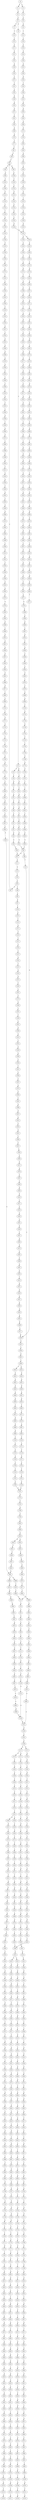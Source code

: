 strict digraph  {
	S0 -> S1 [ label = A ];
	S0 -> S2 [ label = T ];
	S1 -> S3 [ label = A ];
	S2 -> S4 [ label = G ];
	S3 -> S5 [ label = C ];
	S4 -> S6 [ label = C ];
	S5 -> S7 [ label = C ];
	S5 -> S8 [ label = A ];
	S6 -> S9 [ label = A ];
	S7 -> S10 [ label = T ];
	S8 -> S11 [ label = C ];
	S9 -> S12 [ label = T ];
	S10 -> S13 [ label = T ];
	S11 -> S14 [ label = G ];
	S11 -> S15 [ label = C ];
	S12 -> S16 [ label = C ];
	S13 -> S17 [ label = C ];
	S14 -> S18 [ label = C ];
	S15 -> S19 [ label = C ];
	S16 -> S20 [ label = C ];
	S17 -> S21 [ label = G ];
	S18 -> S22 [ label = G ];
	S19 -> S23 [ label = G ];
	S20 -> S24 [ label = G ];
	S21 -> S25 [ label = T ];
	S22 -> S26 [ label = C ];
	S23 -> S27 [ label = T ];
	S24 -> S28 [ label = C ];
	S25 -> S29 [ label = A ];
	S26 -> S30 [ label = A ];
	S27 -> S31 [ label = A ];
	S28 -> S32 [ label = A ];
	S29 -> S33 [ label = C ];
	S30 -> S34 [ label = C ];
	S31 -> S35 [ label = C ];
	S32 -> S36 [ label = C ];
	S33 -> S37 [ label = T ];
	S34 -> S38 [ label = G ];
	S35 -> S39 [ label = G ];
	S36 -> S40 [ label = G ];
	S37 -> S41 [ label = T ];
	S38 -> S42 [ label = T ];
	S39 -> S43 [ label = T ];
	S40 -> S44 [ label = T ];
	S41 -> S45 [ label = C ];
	S42 -> S46 [ label = C ];
	S43 -> S47 [ label = C ];
	S44 -> S48 [ label = C ];
	S45 -> S49 [ label = A ];
	S46 -> S50 [ label = C ];
	S47 -> S51 [ label = C ];
	S48 -> S52 [ label = G ];
	S49 -> S53 [ label = A ];
	S50 -> S54 [ label = A ];
	S51 -> S55 [ label = A ];
	S52 -> S56 [ label = A ];
	S53 -> S57 [ label = G ];
	S54 -> S58 [ label = G ];
	S55 -> S59 [ label = G ];
	S56 -> S60 [ label = G ];
	S57 -> S61 [ label = C ];
	S58 -> S62 [ label = C ];
	S59 -> S63 [ label = C ];
	S60 -> S64 [ label = C ];
	S61 -> S65 [ label = G ];
	S62 -> S66 [ label = T ];
	S62 -> S67 [ label = G ];
	S63 -> S67 [ label = G ];
	S64 -> S68 [ label = G ];
	S65 -> S69 [ label = A ];
	S66 -> S70 [ label = T ];
	S67 -> S71 [ label = A ];
	S68 -> S72 [ label = A ];
	S69 -> S73 [ label = G ];
	S70 -> S74 [ label = C ];
	S71 -> S75 [ label = G ];
	S72 -> S76 [ label = G ];
	S73 -> S77 [ label = T ];
	S74 -> S78 [ label = A ];
	S75 -> S79 [ label = T ];
	S76 -> S80 [ label = T ];
	S77 -> S81 [ label = C ];
	S78 -> S82 [ label = C ];
	S79 -> S83 [ label = C ];
	S80 -> S84 [ label = C ];
	S81 -> S85 [ label = C ];
	S82 -> S86 [ label = G ];
	S83 -> S87 [ label = C ];
	S83 -> S88 [ label = T ];
	S84 -> S89 [ label = G ];
	S85 -> S90 [ label = C ];
	S86 -> S91 [ label = C ];
	S87 -> S90 [ label = C ];
	S88 -> S92 [ label = C ];
	S89 -> S93 [ label = A ];
	S90 -> S94 [ label = T ];
	S90 -> S95 [ label = G ];
	S91 -> S96 [ label = C ];
	S92 -> S97 [ label = G ];
	S93 -> S98 [ label = A ];
	S94 -> S99 [ label = C ];
	S95 -> S100 [ label = C ];
	S96 -> S101 [ label = C ];
	S97 -> S102 [ label = T ];
	S98 -> S103 [ label = C ];
	S99 -> S104 [ label = C ];
	S100 -> S105 [ label = C ];
	S101 -> S106 [ label = T ];
	S102 -> S107 [ label = C ];
	S103 -> S108 [ label = C ];
	S104 -> S109 [ label = G ];
	S105 -> S110 [ label = T ];
	S106 -> S111 [ label = T ];
	S107 -> S112 [ label = T ];
	S108 -> S113 [ label = T ];
	S109 -> S114 [ label = G ];
	S110 -> S115 [ label = G ];
	S111 -> S116 [ label = C ];
	S112 -> S117 [ label = G ];
	S113 -> S118 [ label = G ];
	S114 -> S119 [ label = T ];
	S115 -> S120 [ label = T ];
	S116 -> S121 [ label = A ];
	S117 -> S122 [ label = T ];
	S118 -> S123 [ label = T ];
	S119 -> S124 [ label = C ];
	S120 -> S125 [ label = C ];
	S121 -> S126 [ label = T ];
	S122 -> S127 [ label = T ];
	S123 -> S128 [ label = C ];
	S124 -> S129 [ label = T ];
	S125 -> S130 [ label = G ];
	S126 -> S131 [ label = C ];
	S127 -> S132 [ label = C ];
	S128 -> S133 [ label = G ];
	S129 -> S134 [ label = G ];
	S130 -> S135 [ label = C ];
	S131 -> S136 [ label = C ];
	S132 -> S137 [ label = C ];
	S133 -> S138 [ label = C ];
	S134 -> S139 [ label = G ];
	S135 -> S140 [ label = G ];
	S136 -> S141 [ label = A ];
	S137 -> S142 [ label = G ];
	S138 -> S143 [ label = G ];
	S139 -> S144 [ label = A ];
	S140 -> S145 [ label = C ];
	S141 -> S146 [ label = G ];
	S142 -> S147 [ label = T ];
	S143 -> S145 [ label = C ];
	S144 -> S148 [ label = G ];
	S145 -> S149 [ label = G ];
	S145 -> S150 [ label = A ];
	S146 -> S151 [ label = A ];
	S147 -> S152 [ label = G ];
	S148 -> S153 [ label = G ];
	S149 -> S154 [ label = A ];
	S150 -> S155 [ label = A ];
	S151 -> S156 [ label = A ];
	S152 -> S157 [ label = G ];
	S153 -> S158 [ label = G ];
	S154 -> S159 [ label = G ];
	S155 -> S160 [ label = C ];
	S156 -> S161 [ label = C ];
	S157 -> S162 [ label = C ];
	S158 -> S163 [ label = T ];
	S159 -> S164 [ label = C ];
	S160 -> S165 [ label = C ];
	S161 -> S166 [ label = C ];
	S162 -> S167 [ label = C ];
	S163 -> S168 [ label = G ];
	S164 -> S169 [ label = A ];
	S165 -> S170 [ label = C ];
	S166 -> S171 [ label = A ];
	S166 -> S172 [ label = G ];
	S167 -> S173 [ label = C ];
	S168 -> S174 [ label = T ];
	S169 -> S175 [ label = G ];
	S170 -> S176 [ label = G ];
	S171 -> S177 [ label = G ];
	S171 -> S178 [ label = C ];
	S172 -> S179 [ label = G ];
	S173 -> S180 [ label = G ];
	S174 -> S181 [ label = T ];
	S175 -> S182 [ label = T ];
	S176 -> S183 [ label = T ];
	S177 -> S184 [ label = A ];
	S178 -> S185 [ label = C ];
	S179 -> S186 [ label = A ];
	S180 -> S187 [ label = T ];
	S181 -> S188 [ label = C ];
	S182 -> S189 [ label = G ];
	S183 -> S190 [ label = A ];
	S184 -> S191 [ label = C ];
	S185 -> S192 [ label = A ];
	S186 -> S193 [ label = C ];
	S187 -> S194 [ label = C ];
	S188 -> S195 [ label = C ];
	S189 -> S196 [ label = C ];
	S190 -> S197 [ label = C ];
	S191 -> S198 [ label = T ];
	S192 -> S199 [ label = C ];
	S193 -> S200 [ label = G ];
	S194 -> S201 [ label = C ];
	S195 -> S202 [ label = A ];
	S196 -> S203 [ label = A ];
	S197 -> S204 [ label = A ];
	S198 -> S205 [ label = C ];
	S199 -> S206 [ label = C ];
	S200 -> S207 [ label = C ];
	S201 -> S208 [ label = A ];
	S202 -> S209 [ label = G ];
	S203 -> S210 [ label = A ];
	S204 -> S211 [ label = G ];
	S205 -> S212 [ label = C ];
	S206 -> S213 [ label = C ];
	S207 -> S214 [ label = C ];
	S208 -> S215 [ label = G ];
	S209 -> S216 [ label = C ];
	S210 -> S217 [ label = C ];
	S211 -> S218 [ label = C ];
	S212 -> S219 [ label = C ];
	S213 -> S220 [ label = C ];
	S214 -> S221 [ label = C ];
	S215 -> S222 [ label = T ];
	S216 -> S223 [ label = A ];
	S217 -> S224 [ label = A ];
	S218 -> S225 [ label = A ];
	S219 -> S226 [ label = A ];
	S220 -> S227 [ label = T ];
	S221 -> S228 [ label = A ];
	S222 -> S229 [ label = A ];
	S223 -> S230 [ label = G ];
	S224 -> S231 [ label = G ];
	S225 -> S232 [ label = G ];
	S226 -> S233 [ label = T ];
	S227 -> S234 [ label = T ];
	S228 -> S235 [ label = T ];
	S229 -> S236 [ label = G ];
	S230 -> S237 [ label = A ];
	S231 -> S238 [ label = C ];
	S232 -> S239 [ label = G ];
	S233 -> S240 [ label = C ];
	S234 -> S241 [ label = C ];
	S235 -> S242 [ label = C ];
	S236 -> S243 [ label = C ];
	S237 -> S244 [ label = T ];
	S238 -> S245 [ label = T ];
	S239 -> S246 [ label = T ];
	S240 -> S247 [ label = T ];
	S241 -> S248 [ label = C ];
	S241 -> S249 [ label = G ];
	S242 -> S250 [ label = G ];
	S243 -> S251 [ label = T ];
	S244 -> S252 [ label = A ];
	S245 -> S253 [ label = A ];
	S246 -> S254 [ label = G ];
	S247 -> S255 [ label = G ];
	S248 -> S256 [ label = T ];
	S249 -> S257 [ label = A ];
	S250 -> S258 [ label = T ];
	S251 -> S259 [ label = C ];
	S252 -> S260 [ label = A ];
	S253 -> S261 [ label = C ];
	S254 -> S262 [ label = C ];
	S255 -> S263 [ label = C ];
	S256 -> S264 [ label = G ];
	S257 -> S265 [ label = T ];
	S258 -> S266 [ label = C ];
	S259 -> S267 [ label = C ];
	S260 -> S268 [ label = A ];
	S261 -> S269 [ label = G ];
	S262 -> S270 [ label = A ];
	S263 -> S271 [ label = C ];
	S264 -> S272 [ label = T ];
	S265 -> S273 [ label = C ];
	S266 -> S274 [ label = C ];
	S267 -> S275 [ label = A ];
	S268 -> S276 [ label = A ];
	S269 -> S277 [ label = A ];
	S270 -> S278 [ label = C ];
	S271 -> S279 [ label = A ];
	S272 -> S280 [ label = C ];
	S273 -> S281 [ label = G ];
	S274 -> S282 [ label = T ];
	S275 -> S283 [ label = C ];
	S276 -> S284 [ label = A ];
	S277 -> S285 [ label = G ];
	S278 -> S286 [ label = G ];
	S279 -> S287 [ label = G ];
	S280 -> S288 [ label = C ];
	S281 -> S289 [ label = T ];
	S282 -> S290 [ label = C ];
	S283 -> S291 [ label = C ];
	S284 -> S292 [ label = C ];
	S285 -> S293 [ label = A ];
	S286 -> S294 [ label = C ];
	S287 -> S295 [ label = T ];
	S288 -> S296 [ label = T ];
	S289 -> S297 [ label = T ];
	S290 -> S298 [ label = T ];
	S291 -> S299 [ label = G ];
	S292 -> S300 [ label = T ];
	S293 -> S301 [ label = A ];
	S294 -> S302 [ label = G ];
	S295 -> S303 [ label = C ];
	S296 -> S304 [ label = T ];
	S297 -> S305 [ label = T ];
	S298 -> S306 [ label = T ];
	S299 -> S307 [ label = G ];
	S300 -> S308 [ label = T ];
	S301 -> S309 [ label = C ];
	S302 -> S310 [ label = G ];
	S303 -> S311 [ label = G ];
	S304 -> S312 [ label = G ];
	S305 -> S313 [ label = G ];
	S306 -> S314 [ label = C ];
	S307 -> S315 [ label = A ];
	S308 -> S316 [ label = T ];
	S309 -> S317 [ label = T ];
	S310 -> S318 [ label = T ];
	S311 -> S319 [ label = T ];
	S312 -> S320 [ label = T ];
	S313 -> S321 [ label = T ];
	S314 -> S322 [ label = T ];
	S315 -> S323 [ label = C ];
	S316 -> S324 [ label = G ];
	S317 -> S325 [ label = G ];
	S318 -> S326 [ label = G ];
	S319 -> S327 [ label = A ];
	S320 -> S328 [ label = A ];
	S321 -> S329 [ label = A ];
	S322 -> S330 [ label = C ];
	S323 -> S331 [ label = G ];
	S324 -> S332 [ label = C ];
	S325 -> S333 [ label = G ];
	S326 -> S334 [ label = C ];
	S327 -> S335 [ label = A ];
	S328 -> S336 [ label = G ];
	S329 -> S337 [ label = G ];
	S330 -> S338 [ label = G ];
	S331 -> S339 [ label = T ];
	S332 -> S340 [ label = C ];
	S333 -> S341 [ label = C ];
	S334 -> S342 [ label = C ];
	S335 -> S343 [ label = G ];
	S336 -> S344 [ label = G ];
	S337 -> S345 [ label = G ];
	S338 -> S346 [ label = G ];
	S339 -> S347 [ label = C ];
	S340 -> S348 [ label = G ];
	S341 -> S349 [ label = G ];
	S342 -> S350 [ label = G ];
	S343 -> S351 [ label = A ];
	S344 -> S352 [ label = A ];
	S345 -> S353 [ label = A ];
	S346 -> S354 [ label = A ];
	S347 -> S355 [ label = G ];
	S348 -> S356 [ label = T ];
	S349 -> S357 [ label = C ];
	S350 -> S358 [ label = C ];
	S351 -> S359 [ label = C ];
	S352 -> S360 [ label = G ];
	S353 -> S361 [ label = A ];
	S354 -> S362 [ label = G ];
	S355 -> S363 [ label = T ];
	S356 -> S364 [ label = A ];
	S357 -> S365 [ label = A ];
	S358 -> S366 [ label = A ];
	S359 -> S367 [ label = G ];
	S360 -> S368 [ label = A ];
	S361 -> S369 [ label = A ];
	S362 -> S370 [ label = A ];
	S363 -> S371 [ label = G ];
	S364 -> S372 [ label = G ];
	S365 -> S373 [ label = G ];
	S366 -> S374 [ label = A ];
	S367 -> S375 [ label = G ];
	S368 -> S376 [ label = G ];
	S369 -> S377 [ label = G ];
	S370 -> S378 [ label = G ];
	S371 -> S379 [ label = A ];
	S372 -> S380 [ label = C ];
	S373 -> S381 [ label = C ];
	S374 -> S382 [ label = C ];
	S375 -> S383 [ label = C ];
	S376 -> S384 [ label = G ];
	S377 -> S385 [ label = G ];
	S378 -> S386 [ label = G ];
	S379 -> S387 [ label = C ];
	S380 -> S388 [ label = C ];
	S381 -> S389 [ label = G ];
	S382 -> S390 [ label = C ];
	S383 -> S391 [ label = T ];
	S384 -> S392 [ label = T ];
	S385 -> S393 [ label = T ];
	S386 -> S394 [ label = T ];
	S387 -> S395 [ label = C ];
	S388 -> S396 [ label = G ];
	S389 -> S397 [ label = G ];
	S390 -> S398 [ label = A ];
	S391 -> S399 [ label = C ];
	S392 -> S400 [ label = C ];
	S393 -> S401 [ label = C ];
	S394 -> S402 [ label = C ];
	S395 -> S403 [ label = G ];
	S396 -> S404 [ label = G ];
	S397 -> S405 [ label = G ];
	S398 -> S406 [ label = G ];
	S399 -> S407 [ label = T ];
	S400 -> S408 [ label = C ];
	S401 -> S409 [ label = C ];
	S402 -> S408 [ label = C ];
	S403 -> S410 [ label = G ];
	S404 -> S411 [ label = T ];
	S405 -> S412 [ label = T ];
	S406 -> S413 [ label = T ];
	S407 -> S414 [ label = C ];
	S408 -> S415 [ label = C ];
	S409 -> S416 [ label = C ];
	S410 -> S417 [ label = T ];
	S411 -> S418 [ label = G ];
	S412 -> S419 [ label = G ];
	S413 -> S420 [ label = C ];
	S414 -> S421 [ label = G ];
	S415 -> S422 [ label = A ];
	S415 -> S423 [ label = G ];
	S416 -> S424 [ label = G ];
	S417 -> S425 [ label = C ];
	S418 -> S426 [ label = A ];
	S419 -> S427 [ label = C ];
	S420 -> S428 [ label = G ];
	S421 -> S429 [ label = A ];
	S422 -> S430 [ label = G ];
	S423 -> S431 [ label = G ];
	S424 -> S432 [ label = A ];
	S425 -> S433 [ label = G ];
	S426 -> S434 [ label = C ];
	S427 -> S435 [ label = C ];
	S428 -> S436 [ label = C ];
	S429 -> S437 [ label = A ];
	S430 -> S438 [ label = A ];
	S431 -> S439 [ label = A ];
	S432 -> S440 [ label = A ];
	S433 -> S441 [ label = C ];
	S434 -> S442 [ label = G ];
	S435 -> S443 [ label = G ];
	S436 -> S444 [ label = G ];
	S437 -> S445 [ label = G ];
	S438 -> S446 [ label = G ];
	S439 -> S447 [ label = G ];
	S440 -> S448 [ label = G ];
	S441 -> S449 [ label = G ];
	S442 -> S450 [ label = T ];
	S443 -> S451 [ label = C ];
	S444 -> S452 [ label = C ];
	S445 -> S453 [ label = T ];
	S446 -> S454 [ label = C ];
	S447 -> S455 [ label = G ];
	S448 -> S456 [ label = T ];
	S449 -> S457 [ label = T ];
	S450 -> S458 [ label = G ];
	S451 -> S459 [ label = C ];
	S452 -> S460 [ label = A ];
	S453 -> S461 [ label = C ];
	S454 -> S462 [ label = C ];
	S455 -> S463 [ label = C ];
	S456 -> S464 [ label = C ];
	S457 -> S465 [ label = A ];
	S458 -> S466 [ label = G ];
	S459 -> S467 [ label = G ];
	S460 -> S468 [ label = G ];
	S461 -> S469 [ label = G ];
	S462 -> S470 [ label = A ];
	S463 -> S471 [ label = G ];
	S464 -> S472 [ label = G ];
	S465 -> S473 [ label = G ];
	S466 -> S474 [ label = G ];
	S467 -> S475 [ label = G ];
	S468 -> S476 [ label = C ];
	S469 -> S477 [ label = C ];
	S470 -> S478 [ label = C ];
	S471 -> S479 [ label = T ];
	S472 -> S480 [ label = A ];
	S473 -> S481 [ label = C ];
	S474 -> S482 [ label = T ];
	S475 -> S483 [ label = T ];
	S476 -> S484 [ label = C ];
	S477 -> S485 [ label = G ];
	S478 -> S486 [ label = G ];
	S479 -> S487 [ label = G ];
	S480 -> S488 [ label = G ];
	S481 -> S489 [ label = C ];
	S482 -> S490 [ label = A ];
	S483 -> S491 [ label = G ];
	S484 -> S492 [ label = G ];
	S485 -> S493 [ label = G ];
	S486 -> S494 [ label = G ];
	S487 -> S495 [ label = G ];
	S488 -> S496 [ label = G ];
	S489 -> S497 [ label = G ];
	S490 -> S498 [ label = C ];
	S491 -> S499 [ label = G ];
	S492 -> S500 [ label = G ];
	S493 -> S501 [ label = C ];
	S494 -> S502 [ label = T ];
	S495 -> S503 [ label = T ];
	S496 -> S504 [ label = T ];
	S497 -> S505 [ label = C ];
	S498 -> S506 [ label = T ];
	S499 -> S507 [ label = T ];
	S500 -> S508 [ label = T ];
	S501 -> S509 [ label = T ];
	S502 -> S510 [ label = T ];
	S503 -> S511 [ label = A ];
	S504 -> S512 [ label = A ];
	S505 -> S513 [ label = T ];
	S506 -> S514 [ label = A ];
	S507 -> S515 [ label = G ];
	S508 -> S516 [ label = G ];
	S509 -> S517 [ label = A ];
	S510 -> S518 [ label = A ];
	S511 -> S519 [ label = T ];
	S512 -> S520 [ label = T ];
	S513 -> S521 [ label = G ];
	S514 -> S522 [ label = T ];
	S515 -> S523 [ label = G ];
	S516 -> S524 [ label = G ];
	S517 -> S525 [ label = T ];
	S518 -> S526 [ label = C ];
	S519 -> S527 [ label = G ];
	S520 -> S528 [ label = A ];
	S521 -> S529 [ label = G ];
	S522 -> S530 [ label = T ];
	S523 -> S531 [ label = A ];
	S524 -> S532 [ label = A ];
	S525 -> S533 [ label = A ];
	S526 -> S534 [ label = T ];
	S527 -> S535 [ label = A ];
	S528 -> S536 [ label = A ];
	S529 -> S537 [ label = A ];
	S530 -> S538 [ label = G ];
	S531 -> S539 [ label = A ];
	S532 -> S540 [ label = A ];
	S533 -> S541 [ label = G ];
	S534 -> S542 [ label = G ];
	S535 -> S543 [ label = G ];
	S536 -> S544 [ label = G ];
	S537 -> S545 [ label = A ];
	S538 -> S546 [ label = G ];
	S539 -> S547 [ label = C ];
	S540 -> S548 [ label = G ];
	S541 -> S549 [ label = T ];
	S542 -> S550 [ label = C ];
	S543 -> S551 [ label = C ];
	S544 -> S552 [ label = T ];
	S545 -> S553 [ label = G ];
	S546 -> S554 [ label = A ];
	S547 -> S555 [ label = C ];
	S548 -> S556 [ label = A ];
	S549 -> S557 [ label = A ];
	S550 -> S558 [ label = A ];
	S551 -> S559 [ label = G ];
	S552 -> S560 [ label = C ];
	S553 -> S561 [ label = A ];
	S554 -> S562 [ label = A ];
	S555 -> S563 [ label = T ];
	S556 -> S564 [ label = A ];
	S557 -> S565 [ label = G ];
	S558 -> S566 [ label = G ];
	S559 -> S567 [ label = G ];
	S560 -> S568 [ label = G ];
	S561 -> S569 [ label = A ];
	S562 -> S570 [ label = C ];
	S563 -> S571 [ label = C ];
	S564 -> S572 [ label = C ];
	S565 -> S573 [ label = C ];
	S566 -> S574 [ label = A ];
	S567 -> S575 [ label = T ];
	S568 -> S576 [ label = T ];
	S569 -> S577 [ label = C ];
	S570 -> S578 [ label = G ];
	S571 -> S579 [ label = G ];
	S572 -> S580 [ label = G ];
	S573 -> S581 [ label = C ];
	S574 -> S582 [ label = C ];
	S575 -> S583 [ label = C ];
	S576 -> S584 [ label = G ];
	S577 -> S580 [ label = G ];
	S578 -> S585 [ label = G ];
	S579 -> S586 [ label = G ];
	S580 -> S587 [ label = G ];
	S581 -> S588 [ label = G ];
	S582 -> S589 [ label = G ];
	S583 -> S590 [ label = G ];
	S584 -> S591 [ label = G ];
	S585 -> S592 [ label = T ];
	S586 -> S593 [ label = C ];
	S587 -> S594 [ label = C ];
	S588 -> S595 [ label = A ];
	S589 -> S596 [ label = G ];
	S590 -> S597 [ label = C ];
	S591 -> S598 [ label = T ];
	S592 -> S599 [ label = A ];
	S593 -> S600 [ label = A ];
	S594 -> S601 [ label = A ];
	S595 -> S602 [ label = A ];
	S596 -> S603 [ label = A ];
	S597 -> S604 [ label = A ];
	S598 -> S605 [ label = A ];
	S599 -> S606 [ label = C ];
	S600 -> S607 [ label = C ];
	S601 -> S608 [ label = C ];
	S602 -> S609 [ label = A ];
	S603 -> S610 [ label = C ];
	S604 -> S611 [ label = C ];
	S605 -> S612 [ label = C ];
	S606 -> S613 [ label = G ];
	S607 -> S614 [ label = G ];
	S608 -> S615 [ label = C ];
	S608 -> S616 [ label = T ];
	S609 -> S617 [ label = C ];
	S610 -> S618 [ label = A ];
	S611 -> S619 [ label = G ];
	S612 -> S620 [ label = C ];
	S613 -> S621 [ label = A ];
	S614 -> S622 [ label = C ];
	S615 -> S623 [ label = G ];
	S616 -> S624 [ label = G ];
	S617 -> S625 [ label = C ];
	S618 -> S626 [ label = C ];
	S619 -> S627 [ label = C ];
	S620 -> S628 [ label = G ];
	S621 -> S629 [ label = A ];
	S622 -> S630 [ label = G ];
	S623 -> S631 [ label = G ];
	S624 -> S632 [ label = G ];
	S625 -> S633 [ label = C ];
	S626 -> S634 [ label = A ];
	S627 -> S635 [ label = G ];
	S628 -> S636 [ label = G ];
	S629 -> S637 [ label = G ];
	S630 -> S638 [ label = C ];
	S631 -> S639 [ label = G ];
	S632 -> S640 [ label = G ];
	S633 -> S641 [ label = C ];
	S634 -> S642 [ label = C ];
	S635 -> S643 [ label = C ];
	S636 -> S644 [ label = T ];
	S637 -> S645 [ label = A ];
	S638 -> S646 [ label = G ];
	S639 -> S647 [ label = A ];
	S640 -> S648 [ label = A ];
	S641 -> S649 [ label = G ];
	S642 -> S650 [ label = C ];
	S643 -> S651 [ label = G ];
	S644 -> S652 [ label = G ];
	S645 -> S653 [ label = A ];
	S646 -> S654 [ label = C ];
	S647 -> S655 [ label = A ];
	S648 -> S656 [ label = A ];
	S649 -> S657 [ label = A ];
	S650 -> S658 [ label = T ];
	S651 -> S659 [ label = G ];
	S652 -> S660 [ label = G ];
	S653 -> S661 [ label = G ];
	S654 -> S662 [ label = G ];
	S655 -> S663 [ label = T ];
	S656 -> S664 [ label = C ];
	S657 -> S665 [ label = C ];
	S658 -> S666 [ label = C ];
	S659 -> S667 [ label = C ];
	S660 -> S668 [ label = T ];
	S661 -> S669 [ label = T ];
	S662 -> S670 [ label = T ];
	S663 -> S671 [ label = T ];
	S664 -> S672 [ label = T ];
	S665 -> S673 [ label = T ];
	S666 -> S674 [ label = T ];
	S667 -> S675 [ label = T ];
	S668 -> S676 [ label = T ];
	S669 -> S677 [ label = G ];
	S670 -> S678 [ label = C ];
	S671 -> S679 [ label = G ];
	S672 -> S680 [ label = G ];
	S673 -> S681 [ label = A ];
	S674 -> S682 [ label = A ];
	S675 -> S683 [ label = G ];
	S676 -> S684 [ label = A ];
	S677 -> S685 [ label = T ];
	S678 -> S686 [ label = G ];
	S679 -> S687 [ label = A ];
	S680 -> S688 [ label = G ];
	S681 -> S689 [ label = G ];
	S682 -> S690 [ label = G ];
	S683 -> S691 [ label = G ];
	S684 -> S692 [ label = G ];
	S685 -> S693 [ label = C ];
	S686 -> S694 [ label = A ];
	S687 -> S695 [ label = A ];
	S688 -> S696 [ label = A ];
	S689 -> S697 [ label = A ];
	S690 -> S698 [ label = A ];
	S691 -> S699 [ label = A ];
	S692 -> S700 [ label = A ];
	S693 -> S701 [ label = C ];
	S694 -> S702 [ label = C ];
	S695 -> S703 [ label = C ];
	S696 -> S704 [ label = C ];
	S697 -> S705 [ label = A ];
	S698 -> S706 [ label = A ];
	S699 -> S707 [ label = A ];
	S700 -> S708 [ label = A ];
	S701 -> S709 [ label = T ];
	S702 -> S710 [ label = G ];
	S703 -> S711 [ label = C ];
	S704 -> S712 [ label = C ];
	S705 -> S713 [ label = T ];
	S706 -> S714 [ label = C ];
	S707 -> S715 [ label = T ];
	S708 -> S716 [ label = G ];
	S709 -> S717 [ label = G ];
	S710 -> S718 [ label = C ];
	S711 -> S719 [ label = C ];
	S712 -> S720 [ label = C ];
	S713 -> S721 [ label = C ];
	S714 -> S722 [ label = G ];
	S715 -> S723 [ label = G ];
	S716 -> S724 [ label = G ];
	S717 -> S725 [ label = G ];
	S718 -> S726 [ label = G ];
	S719 -> S727 [ label = G ];
	S720 -> S728 [ label = G ];
	S721 -> S729 [ label = G ];
	S722 -> S730 [ label = A ];
	S723 -> S731 [ label = G ];
	S724 -> S732 [ label = G ];
	S725 -> S733 [ label = C ];
	S726 -> S734 [ label = C ];
	S727 -> S735 [ label = T ];
	S728 -> S736 [ label = T ];
	S729 -> S737 [ label = G ];
	S730 -> S738 [ label = G ];
	S731 -> S739 [ label = G ];
	S732 -> S740 [ label = G ];
	S733 -> S741 [ label = C ];
	S734 -> S742 [ label = C ];
	S735 -> S743 [ label = C ];
	S736 -> S744 [ label = C ];
	S737 -> S745 [ label = G ];
	S738 -> S746 [ label = G ];
	S739 -> S747 [ label = G ];
	S740 -> S748 [ label = G ];
	S741 -> S749 [ label = T ];
	S742 -> S750 [ label = T ];
	S743 -> S751 [ label = T ];
	S744 -> S752 [ label = T ];
	S745 -> S753 [ label = T ];
	S746 -> S754 [ label = T ];
	S747 -> S755 [ label = T ];
	S748 -> S756 [ label = T ];
	S749 -> S757 [ label = G ];
	S750 -> S758 [ label = C ];
	S751 -> S759 [ label = C ];
	S752 -> S760 [ label = C ];
	S753 -> S761 [ label = A ];
	S754 -> S762 [ label = G ];
	S755 -> S763 [ label = C ];
	S756 -> S764 [ label = C ];
	S757 -> S765 [ label = G ];
	S758 -> S766 [ label = G ];
	S759 -> S767 [ label = G ];
	S760 -> S767 [ label = G ];
	S761 -> S768 [ label = T ];
	S762 -> S769 [ label = T ];
	S763 -> S770 [ label = C ];
	S764 -> S771 [ label = C ];
	S765 -> S772 [ label = G ];
	S766 -> S773 [ label = G ];
	S767 -> S774 [ label = G ];
	S768 -> S775 [ label = C ];
	S769 -> S776 [ label = C ];
	S770 -> S777 [ label = G ];
	S771 -> S778 [ label = G ];
	S772 -> S779 [ label = T ];
	S773 -> S780 [ label = G ];
	S774 -> S781 [ label = C ];
	S775 -> S782 [ label = C ];
	S776 -> S783 [ label = C ];
	S777 -> S784 [ label = C ];
	S778 -> S785 [ label = T ];
	S779 -> S786 [ label = C ];
	S780 -> S787 [ label = C ];
	S781 -> S788 [ label = A ];
	S782 -> S789 [ label = C ];
	S783 -> S790 [ label = C ];
	S784 -> S791 [ label = C ];
	S785 -> S792 [ label = C ];
	S786 -> S793 [ label = C ];
	S787 -> S794 [ label = T ];
	S788 -> S795 [ label = C ];
	S789 -> S796 [ label = G ];
	S790 -> S797 [ label = T ];
	S791 -> S798 [ label = G ];
	S792 -> S799 [ label = G ];
	S793 -> S800 [ label = C ];
	S794 -> S801 [ label = C ];
	S795 -> S802 [ label = C ];
	S796 -> S803 [ label = A ];
	S797 -> S804 [ label = G ];
	S798 -> S805 [ label = G ];
	S799 -> S806 [ label = G ];
	S800 -> S807 [ label = G ];
	S801 -> S808 [ label = A ];
	S802 -> S809 [ label = G ];
	S803 -> S810 [ label = A ];
	S804 -> S811 [ label = T ];
	S805 -> S812 [ label = A ];
	S806 -> S813 [ label = A ];
	S807 -> S814 [ label = A ];
	S808 -> S815 [ label = C ];
	S809 -> S816 [ label = A ];
	S810 -> S817 [ label = A ];
	S811 -> S818 [ label = C ];
	S812 -> S819 [ label = A ];
	S813 -> S820 [ label = A ];
	S814 -> S821 [ label = G ];
	S815 -> S822 [ label = G ];
	S816 -> S823 [ label = G ];
	S816 -> S824 [ label = A ];
	S817 -> S825 [ label = G ];
	S818 -> S826 [ label = C ];
	S819 -> S827 [ label = C ];
	S820 -> S828 [ label = C ];
	S821 -> S829 [ label = T ];
	S822 -> S830 [ label = T ];
	S823 -> S831 [ label = T ];
	S824 -> S832 [ label = T ];
	S825 -> S833 [ label = T ];
	S826 -> S834 [ label = T ];
	S827 -> S835 [ label = T ];
	S828 -> S836 [ label = T ];
	S829 -> S837 [ label = C ];
	S830 -> S838 [ label = C ];
	S831 -> S839 [ label = C ];
	S832 -> S840 [ label = G ];
	S833 -> S841 [ label = G ];
	S834 -> S842 [ label = A ];
	S835 -> S843 [ label = G ];
	S836 -> S844 [ label = A ];
	S837 -> S845 [ label = C ];
	S838 -> S846 [ label = C ];
	S839 -> S847 [ label = C ];
	S840 -> S848 [ label = T ];
	S841 -> S849 [ label = T ];
	S842 -> S850 [ label = C ];
	S843 -> S851 [ label = C ];
	S844 -> S852 [ label = C ];
	S845 -> S853 [ label = A ];
	S846 -> S854 [ label = A ];
	S847 -> S855 [ label = A ];
	S848 -> S856 [ label = A ];
	S849 -> S857 [ label = C ];
	S850 -> S858 [ label = T ];
	S851 -> S859 [ label = A ];
	S852 -> S860 [ label = A ];
	S853 -> S861 [ label = G ];
	S854 -> S862 [ label = G ];
	S855 -> S861 [ label = G ];
	S856 -> S863 [ label = G ];
	S857 -> S864 [ label = G ];
	S858 -> S865 [ label = A ];
	S859 -> S866 [ label = A ];
	S860 -> S867 [ label = A ];
	S861 -> S868 [ label = T ];
	S861 -> S869 [ label = C ];
	S862 -> S62 [ label = C ];
	S863 -> S870 [ label = T ];
	S864 -> S871 [ label = T ];
	S865 -> S872 [ label = C ];
	S866 -> S873 [ label = C ];
	S867 -> S874 [ label = C ];
	S868 -> S875 [ label = A ];
	S869 -> S876 [ label = T ];
	S870 -> S877 [ label = T ];
	S871 -> S878 [ label = C ];
	S872 -> S879 [ label = C ];
	S873 -> S880 [ label = C ];
	S874 -> S881 [ label = G ];
	S875 -> S882 [ label = G ];
	S876 -> S883 [ label = T ];
	S877 -> S884 [ label = T ];
	S878 -> S885 [ label = G ];
	S879 -> S886 [ label = A ];
	S880 -> S887 [ label = A ];
	S881 -> S888 [ label = A ];
	S882 -> S889 [ label = G ];
	S883 -> S74 [ label = C ];
	S884 -> S890 [ label = C ];
	S885 -> S891 [ label = G ];
	S886 -> S892 [ label = G ];
	S887 -> S893 [ label = G ];
	S888 -> S894 [ label = A ];
	S889 -> S895 [ label = G ];
	S890 -> S896 [ label = A ];
	S891 -> S897 [ label = A ];
	S892 -> S898 [ label = G ];
	S893 -> S899 [ label = A ];
	S894 -> S900 [ label = A ];
	S895 -> S901 [ label = T ];
	S896 -> S902 [ label = C ];
	S897 -> S903 [ label = A ];
	S898 -> S904 [ label = A ];
	S899 -> S905 [ label = A ];
	S900 -> S906 [ label = A ];
	S901 -> S907 [ label = C ];
	S902 -> S908 [ label = T ];
	S903 -> S909 [ label = C ];
	S904 -> S910 [ label = G ];
	S905 -> S911 [ label = C ];
	S906 -> S912 [ label = C ];
	S907 -> S913 [ label = A ];
	S908 -> S914 [ label = C ];
	S909 -> S915 [ label = A ];
	S910 -> S916 [ label = A ];
	S911 -> S917 [ label = A ];
	S912 -> S918 [ label = A ];
	S913 -> S919 [ label = C ];
	S914 -> S920 [ label = C ];
	S915 -> S921 [ label = G ];
	S916 -> S922 [ label = G ];
	S917 -> S923 [ label = G ];
	S918 -> S924 [ label = G ];
	S919 -> S925 [ label = T ];
	S920 -> S926 [ label = T ];
	S921 -> S927 [ label = G ];
	S922 -> S928 [ label = T ];
	S923 -> S929 [ label = C ];
	S924 -> S930 [ label = A ];
	S925 -> S931 [ label = C ];
	S926 -> S932 [ label = T ];
	S927 -> S933 [ label = A ];
	S928 -> S934 [ label = C ];
	S929 -> S935 [ label = C ];
	S930 -> S936 [ label = A ];
	S931 -> S937 [ label = G ];
	S932 -> S938 [ label = T ];
	S933 -> S939 [ label = A ];
	S934 -> S940 [ label = A ];
	S935 -> S941 [ label = G ];
	S936 -> S942 [ label = G ];
	S937 -> S943 [ label = C ];
	S938 -> S944 [ label = C ];
	S939 -> S945 [ label = T ];
	S940 -> S946 [ label = G ];
	S941 -> S947 [ label = T ];
	S942 -> S948 [ label = G ];
	S943 -> S949 [ label = T ];
	S944 -> S950 [ label = A ];
	S945 -> S951 [ label = A ];
	S946 -> S952 [ label = G ];
	S947 -> S953 [ label = C ];
	S948 -> S954 [ label = G ];
	S949 -> S955 [ label = T ];
	S950 -> S956 [ label = T ];
	S951 -> S957 [ label = G ];
	S952 -> S958 [ label = A ];
	S953 -> S959 [ label = C ];
	S954 -> S960 [ label = G ];
	S955 -> S961 [ label = C ];
	S956 -> S962 [ label = C ];
	S957 -> S963 [ label = T ];
	S958 -> S964 [ label = C ];
	S959 -> S965 [ label = T ];
	S960 -> S966 [ label = T ];
	S961 -> S967 [ label = A ];
	S962 -> S968 [ label = C ];
	S963 -> S969 [ label = C ];
	S964 -> S970 [ label = C ];
	S965 -> S971 [ label = C ];
	S966 -> S972 [ label = C ];
	S967 -> S973 [ label = T ];
	S968 -> S974 [ label = A ];
	S969 -> S975 [ label = T ];
	S970 -> S976 [ label = A ];
	S971 -> S977 [ label = T ];
	S972 -> S978 [ label = T ];
	S973 -> S979 [ label = C ];
	S974 -> S980 [ label = G ];
	S975 -> S981 [ label = C ];
	S976 -> S982 [ label = G ];
	S977 -> S983 [ label = G ];
	S978 -> S984 [ label = C ];
	S979 -> S985 [ label = C ];
	S980 -> S151 [ label = A ];
	S981 -> S986 [ label = T ];
	S982 -> S987 [ label = T ];
	S983 -> S988 [ label = T ];
	S984 -> S989 [ label = T ];
	S985 -> S990 [ label = A ];
	S986 -> S991 [ label = C ];
	S987 -> S992 [ label = C ];
	S988 -> S993 [ label = C ];
	S989 -> S994 [ label = C ];
	S990 -> S146 [ label = G ];
	S991 -> S995 [ label = T ];
	S992 -> S996 [ label = T ];
	S993 -> S997 [ label = G ];
	S994 -> S998 [ label = G ];
	S995 -> S999 [ label = G ];
	S996 -> S1000 [ label = C ];
	S997 -> S1001 [ label = T ];
	S998 -> S1002 [ label = T ];
	S999 -> S1003 [ label = A ];
	S1000 -> S1004 [ label = T ];
	S1001 -> S1005 [ label = G ];
	S1002 -> S1006 [ label = G ];
	S1003 -> S1007 [ label = G ];
	S1004 -> S1008 [ label = G ];
	S1005 -> S1009 [ label = G ];
	S1006 -> S1010 [ label = G ];
	S1007 -> S1011 [ label = T ];
	S1008 -> S1012 [ label = T ];
	S1009 -> S1013 [ label = T ];
	S1010 -> S1014 [ label = T ];
	S1011 -> S1015 [ label = A ];
	S1012 -> S1016 [ label = A ];
	S1013 -> S1017 [ label = A ];
	S1014 -> S1018 [ label = A ];
}
